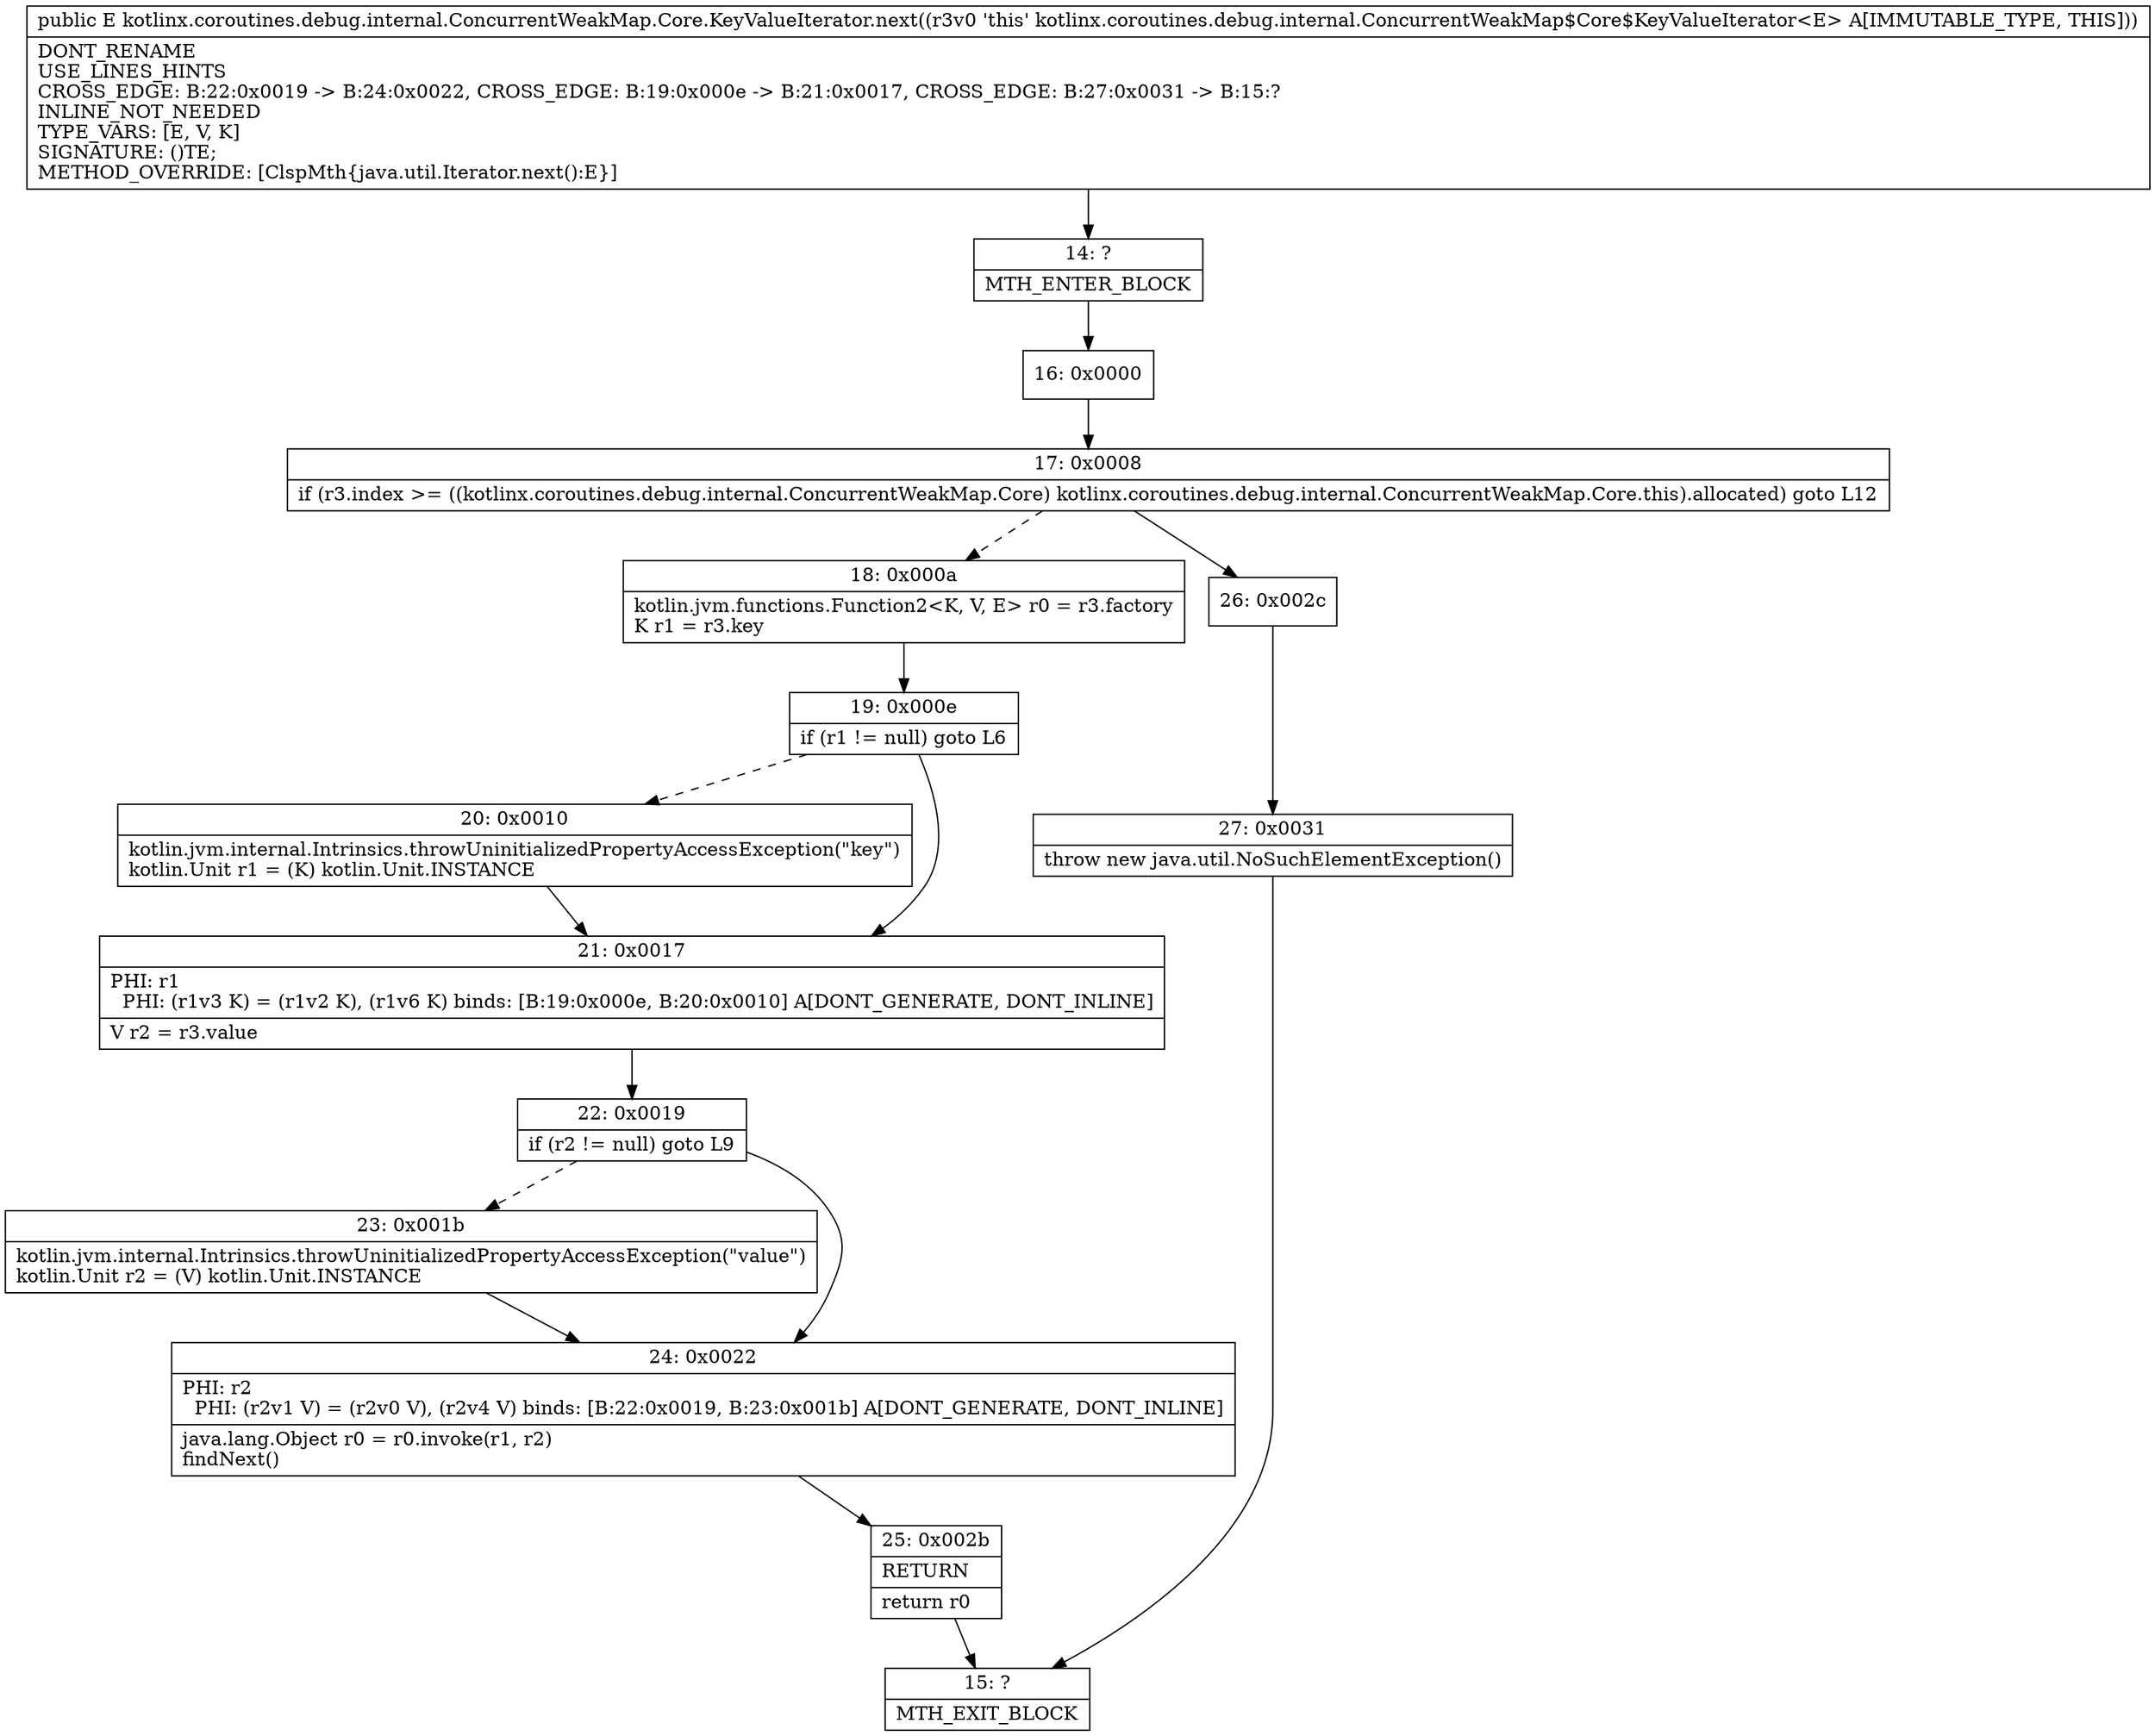 digraph "CFG forkotlinx.coroutines.debug.internal.ConcurrentWeakMap.Core.KeyValueIterator.next()Ljava\/lang\/Object;" {
Node_14 [shape=record,label="{14\:\ ?|MTH_ENTER_BLOCK\l}"];
Node_16 [shape=record,label="{16\:\ 0x0000}"];
Node_17 [shape=record,label="{17\:\ 0x0008|if (r3.index \>= ((kotlinx.coroutines.debug.internal.ConcurrentWeakMap.Core) kotlinx.coroutines.debug.internal.ConcurrentWeakMap.Core.this).allocated) goto L12\l}"];
Node_18 [shape=record,label="{18\:\ 0x000a|kotlin.jvm.functions.Function2\<K, V, E\> r0 = r3.factory\lK r1 = r3.key\l}"];
Node_19 [shape=record,label="{19\:\ 0x000e|if (r1 != null) goto L6\l}"];
Node_20 [shape=record,label="{20\:\ 0x0010|kotlin.jvm.internal.Intrinsics.throwUninitializedPropertyAccessException(\"key\")\lkotlin.Unit r1 = (K) kotlin.Unit.INSTANCE\l}"];
Node_21 [shape=record,label="{21\:\ 0x0017|PHI: r1 \l  PHI: (r1v3 K) = (r1v2 K), (r1v6 K) binds: [B:19:0x000e, B:20:0x0010] A[DONT_GENERATE, DONT_INLINE]\l|V r2 = r3.value\l}"];
Node_22 [shape=record,label="{22\:\ 0x0019|if (r2 != null) goto L9\l}"];
Node_23 [shape=record,label="{23\:\ 0x001b|kotlin.jvm.internal.Intrinsics.throwUninitializedPropertyAccessException(\"value\")\lkotlin.Unit r2 = (V) kotlin.Unit.INSTANCE\l}"];
Node_24 [shape=record,label="{24\:\ 0x0022|PHI: r2 \l  PHI: (r2v1 V) = (r2v0 V), (r2v4 V) binds: [B:22:0x0019, B:23:0x001b] A[DONT_GENERATE, DONT_INLINE]\l|java.lang.Object r0 = r0.invoke(r1, r2)\lfindNext()\l}"];
Node_25 [shape=record,label="{25\:\ 0x002b|RETURN\l|return r0\l}"];
Node_15 [shape=record,label="{15\:\ ?|MTH_EXIT_BLOCK\l}"];
Node_26 [shape=record,label="{26\:\ 0x002c}"];
Node_27 [shape=record,label="{27\:\ 0x0031|throw new java.util.NoSuchElementException()\l}"];
MethodNode[shape=record,label="{public E kotlinx.coroutines.debug.internal.ConcurrentWeakMap.Core.KeyValueIterator.next((r3v0 'this' kotlinx.coroutines.debug.internal.ConcurrentWeakMap$Core$KeyValueIterator\<E\> A[IMMUTABLE_TYPE, THIS]))  | DONT_RENAME\lUSE_LINES_HINTS\lCROSS_EDGE: B:22:0x0019 \-\> B:24:0x0022, CROSS_EDGE: B:19:0x000e \-\> B:21:0x0017, CROSS_EDGE: B:27:0x0031 \-\> B:15:?\lINLINE_NOT_NEEDED\lTYPE_VARS: [E, V, K]\lSIGNATURE: ()TE;\lMETHOD_OVERRIDE: [ClspMth\{java.util.Iterator.next():E\}]\l}"];
MethodNode -> Node_14;Node_14 -> Node_16;
Node_16 -> Node_17;
Node_17 -> Node_18[style=dashed];
Node_17 -> Node_26;
Node_18 -> Node_19;
Node_19 -> Node_20[style=dashed];
Node_19 -> Node_21;
Node_20 -> Node_21;
Node_21 -> Node_22;
Node_22 -> Node_23[style=dashed];
Node_22 -> Node_24;
Node_23 -> Node_24;
Node_24 -> Node_25;
Node_25 -> Node_15;
Node_26 -> Node_27;
Node_27 -> Node_15;
}

